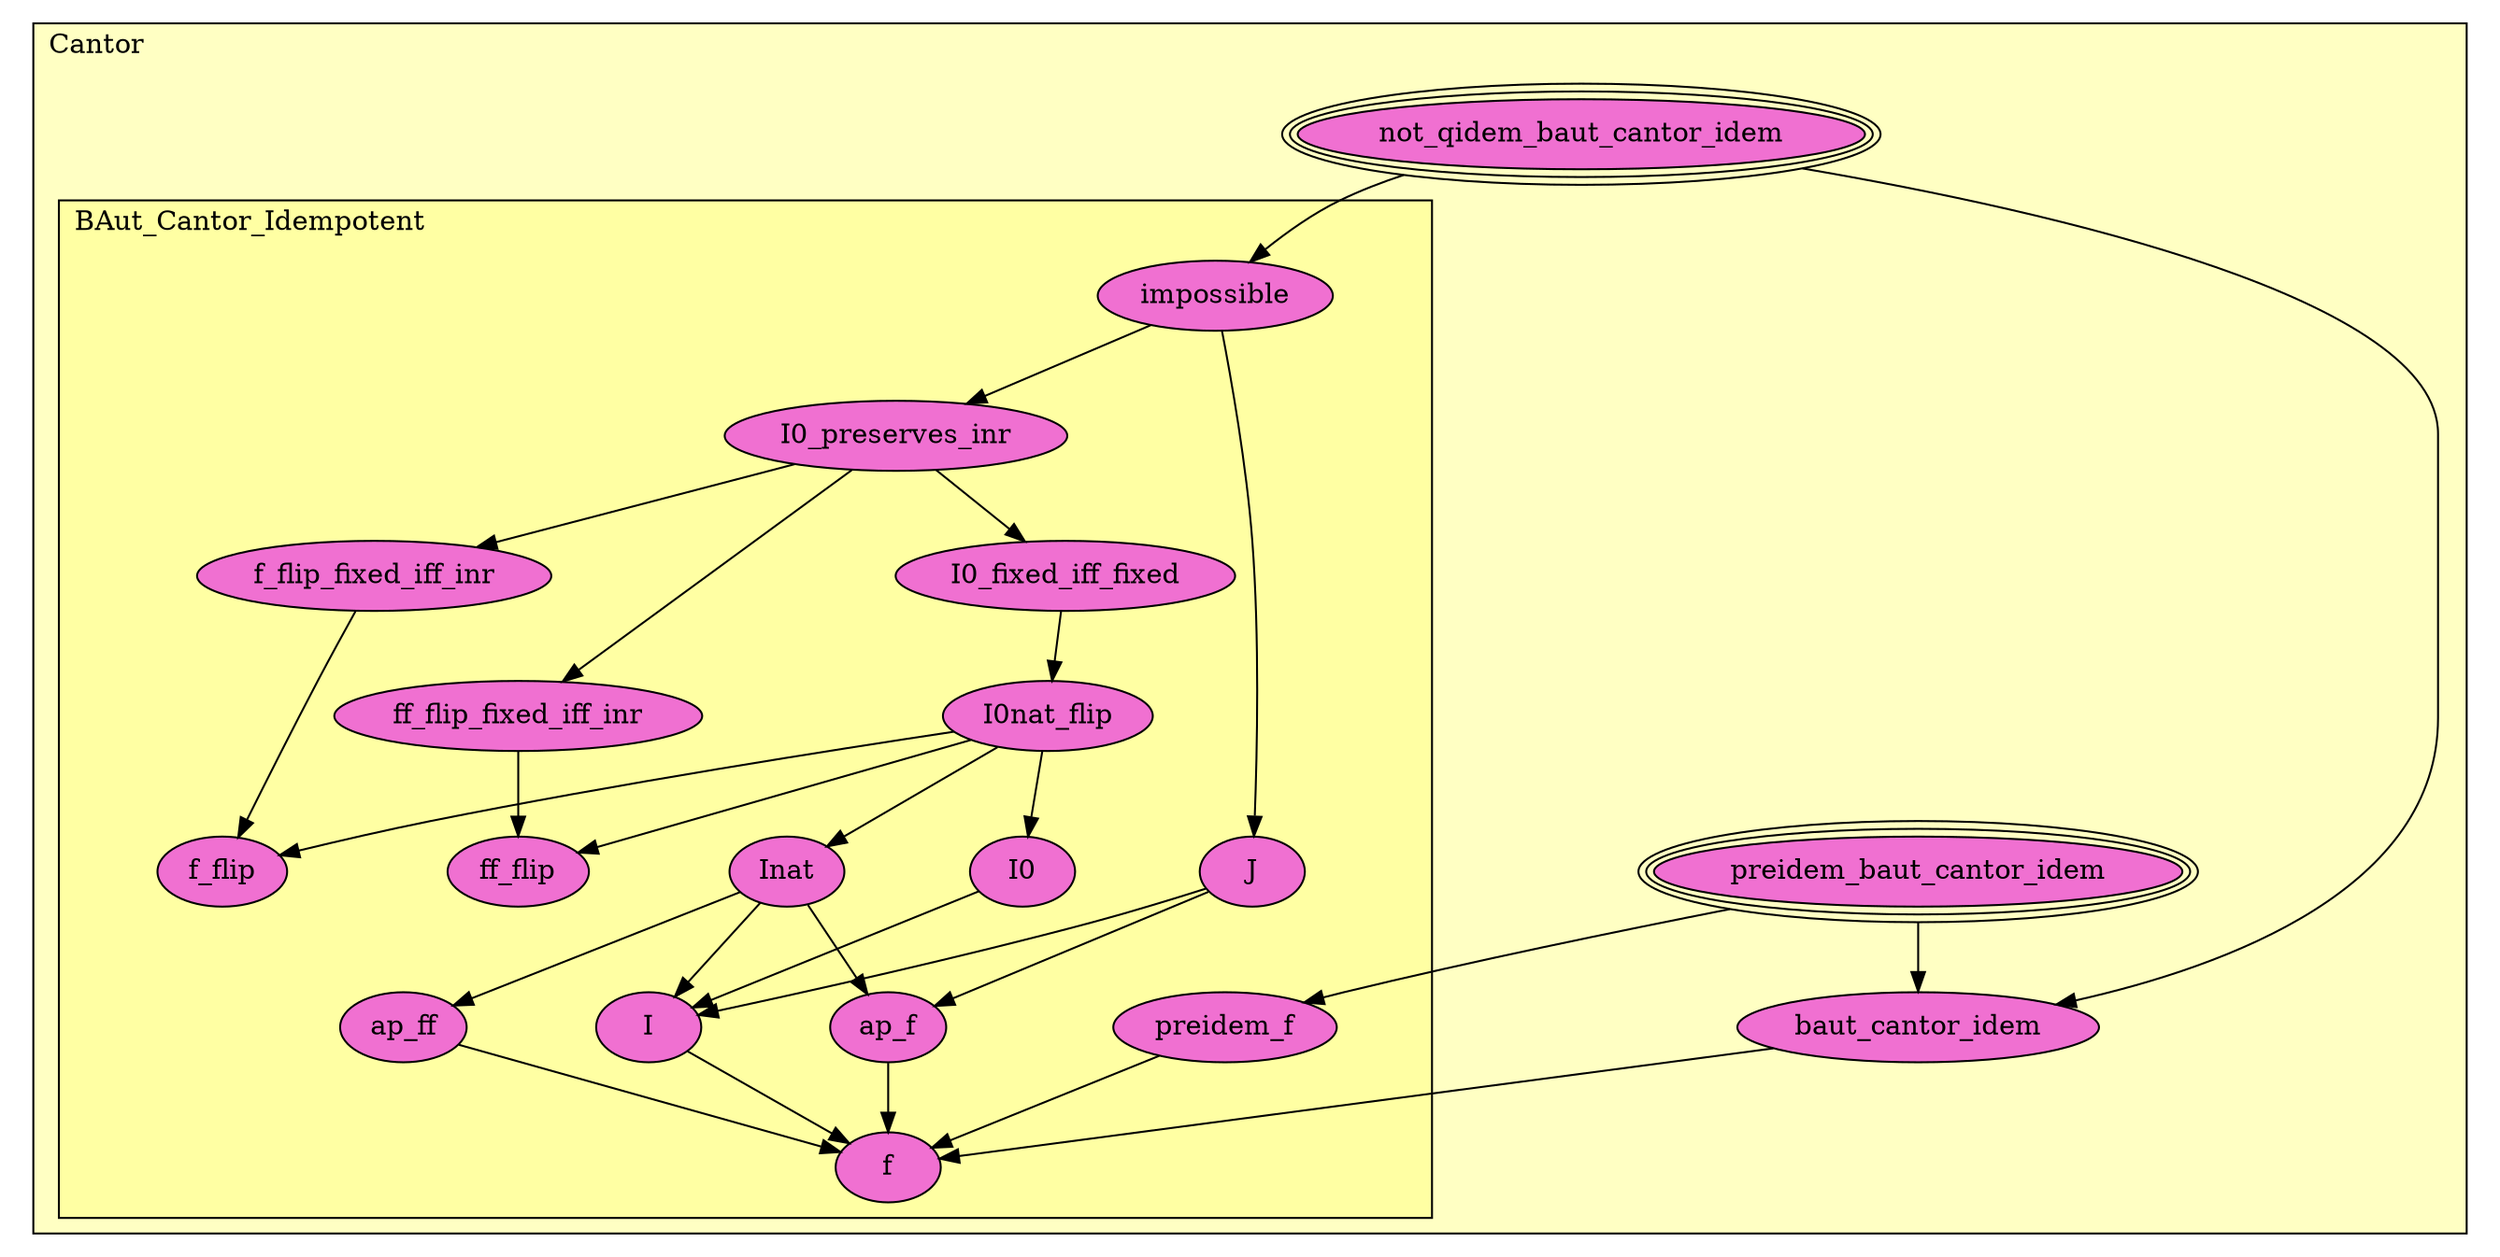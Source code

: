 digraph HoTT_Spaces_BAut_Cantor {
  graph [ratio=0.5]
  node [style=filled]
Cantor_BAut_Cantor_Idempotent_impossible [label="impossible", URL=<Cantor.html#BAut_Cantor_Idempotent.impossible>, fillcolor="#F070D1"] ;
Cantor_BAut_Cantor_Idempotent_J [label="J", URL=<Cantor.html#BAut_Cantor_Idempotent.J>, fillcolor="#F070D1"] ;
Cantor_BAut_Cantor_Idempotent_I0_preserves_inr [label="I0_preserves_inr", URL=<Cantor.html#BAut_Cantor_Idempotent.I0_preserves_inr>, fillcolor="#F070D1"] ;
Cantor_BAut_Cantor_Idempotent_I0_fixed_iff_fixed [label="I0_fixed_iff_fixed", URL=<Cantor.html#BAut_Cantor_Idempotent.I0_fixed_iff_fixed>, fillcolor="#F070D1"] ;
Cantor_BAut_Cantor_Idempotent_ff_flip_fixed_iff_inr [label="ff_flip_fixed_iff_inr", URL=<Cantor.html#BAut_Cantor_Idempotent.ff_flip_fixed_iff_inr>, fillcolor="#F070D1"] ;
Cantor_BAut_Cantor_Idempotent_f_flip_fixed_iff_inr [label="f_flip_fixed_iff_inr", URL=<Cantor.html#BAut_Cantor_Idempotent.f_flip_fixed_iff_inr>, fillcolor="#F070D1"] ;
Cantor_BAut_Cantor_Idempotent_I0nat_flip [label="I0nat_flip", URL=<Cantor.html#BAut_Cantor_Idempotent.I0nat_flip>, fillcolor="#F070D1"] ;
Cantor_BAut_Cantor_Idempotent_ff_flip [label="ff_flip", URL=<Cantor.html#BAut_Cantor_Idempotent.ff_flip>, fillcolor="#F070D1"] ;
Cantor_BAut_Cantor_Idempotent_f_flip [label="f_flip", URL=<Cantor.html#BAut_Cantor_Idempotent.f_flip>, fillcolor="#F070D1"] ;
Cantor_BAut_Cantor_Idempotent_Inat [label="Inat", URL=<Cantor.html#BAut_Cantor_Idempotent.Inat>, fillcolor="#F070D1"] ;
Cantor_BAut_Cantor_Idempotent_I0 [label="I0", URL=<Cantor.html#BAut_Cantor_Idempotent.I0>, fillcolor="#F070D1"] ;
Cantor_BAut_Cantor_Idempotent_I [label="I", URL=<Cantor.html#BAut_Cantor_Idempotent.I>, fillcolor="#F070D1"] ;
Cantor_BAut_Cantor_Idempotent_ap_ff [label="ap_ff", URL=<Cantor.html#BAut_Cantor_Idempotent.ap_ff>, fillcolor="#F070D1"] ;
Cantor_BAut_Cantor_Idempotent_ap_f [label="ap_f", URL=<Cantor.html#BAut_Cantor_Idempotent.ap_f>, fillcolor="#F070D1"] ;
Cantor_BAut_Cantor_Idempotent_preidem_f [label="preidem_f", URL=<Cantor.html#BAut_Cantor_Idempotent.preidem_f>, fillcolor="#F070D1"] ;
Cantor_BAut_Cantor_Idempotent_f [label="f", URL=<Cantor.html#BAut_Cantor_Idempotent.f>, fillcolor="#F070D1"] ;
Cantor_not_qidem_baut_cantor_idem [label="not_qidem_baut_cantor_idem", URL=<Cantor.html#not_qidem_baut_cantor_idem>, peripheries=3, fillcolor="#F070D1"] ;
Cantor_preidem_baut_cantor_idem [label="preidem_baut_cantor_idem", URL=<Cantor.html#preidem_baut_cantor_idem>, peripheries=3, fillcolor="#F070D1"] ;
Cantor_baut_cantor_idem [label="baut_cantor_idem", URL=<Cantor.html#baut_cantor_idem>, fillcolor="#F070D1"] ;
  Cantor_BAut_Cantor_Idempotent_impossible -> Cantor_BAut_Cantor_Idempotent_J [] ;
  Cantor_BAut_Cantor_Idempotent_impossible -> Cantor_BAut_Cantor_Idempotent_I0_preserves_inr [] ;
  Cantor_BAut_Cantor_Idempotent_J -> Cantor_BAut_Cantor_Idempotent_I [] ;
  Cantor_BAut_Cantor_Idempotent_J -> Cantor_BAut_Cantor_Idempotent_ap_f [] ;
  Cantor_BAut_Cantor_Idempotent_I0_preserves_inr -> Cantor_BAut_Cantor_Idempotent_I0_fixed_iff_fixed [] ;
  Cantor_BAut_Cantor_Idempotent_I0_preserves_inr -> Cantor_BAut_Cantor_Idempotent_ff_flip_fixed_iff_inr [] ;
  Cantor_BAut_Cantor_Idempotent_I0_preserves_inr -> Cantor_BAut_Cantor_Idempotent_f_flip_fixed_iff_inr [] ;
  Cantor_BAut_Cantor_Idempotent_I0_fixed_iff_fixed -> Cantor_BAut_Cantor_Idempotent_I0nat_flip [] ;
  Cantor_BAut_Cantor_Idempotent_ff_flip_fixed_iff_inr -> Cantor_BAut_Cantor_Idempotent_ff_flip [] ;
  Cantor_BAut_Cantor_Idempotent_f_flip_fixed_iff_inr -> Cantor_BAut_Cantor_Idempotent_f_flip [] ;
  Cantor_BAut_Cantor_Idempotent_I0nat_flip -> Cantor_BAut_Cantor_Idempotent_ff_flip [] ;
  Cantor_BAut_Cantor_Idempotent_I0nat_flip -> Cantor_BAut_Cantor_Idempotent_f_flip [] ;
  Cantor_BAut_Cantor_Idempotent_I0nat_flip -> Cantor_BAut_Cantor_Idempotent_Inat [] ;
  Cantor_BAut_Cantor_Idempotent_I0nat_flip -> Cantor_BAut_Cantor_Idempotent_I0 [] ;
  Cantor_BAut_Cantor_Idempotent_Inat -> Cantor_BAut_Cantor_Idempotent_I [] ;
  Cantor_BAut_Cantor_Idempotent_Inat -> Cantor_BAut_Cantor_Idempotent_ap_ff [] ;
  Cantor_BAut_Cantor_Idempotent_Inat -> Cantor_BAut_Cantor_Idempotent_ap_f [] ;
  Cantor_BAut_Cantor_Idempotent_I0 -> Cantor_BAut_Cantor_Idempotent_I [] ;
  Cantor_BAut_Cantor_Idempotent_I -> Cantor_BAut_Cantor_Idempotent_f [] ;
  Cantor_BAut_Cantor_Idempotent_ap_ff -> Cantor_BAut_Cantor_Idempotent_f [] ;
  Cantor_BAut_Cantor_Idempotent_ap_f -> Cantor_BAut_Cantor_Idempotent_f [] ;
  Cantor_BAut_Cantor_Idempotent_preidem_f -> Cantor_BAut_Cantor_Idempotent_f [] ;
  Cantor_not_qidem_baut_cantor_idem -> Cantor_BAut_Cantor_Idempotent_impossible [] ;
  Cantor_not_qidem_baut_cantor_idem -> Cantor_baut_cantor_idem [] ;
  Cantor_preidem_baut_cantor_idem -> Cantor_BAut_Cantor_Idempotent_preidem_f [] ;
  Cantor_preidem_baut_cantor_idem -> Cantor_baut_cantor_idem [] ;
  Cantor_baut_cantor_idem -> Cantor_BAut_Cantor_Idempotent_f [] ;
subgraph cluster_Cantor { label="Cantor"; fillcolor="#FFFFC3"; labeljust=l; style=filled 
subgraph cluster_Cantor_BAut_Cantor_Idempotent { label="BAut_Cantor_Idempotent"; fillcolor="#FFFFA3"; labeljust=l; style=filled 
Cantor_BAut_Cantor_Idempotent_f; Cantor_BAut_Cantor_Idempotent_preidem_f; Cantor_BAut_Cantor_Idempotent_ap_f; Cantor_BAut_Cantor_Idempotent_ap_ff; Cantor_BAut_Cantor_Idempotent_I; Cantor_BAut_Cantor_Idempotent_I0; Cantor_BAut_Cantor_Idempotent_Inat; Cantor_BAut_Cantor_Idempotent_f_flip; Cantor_BAut_Cantor_Idempotent_ff_flip; Cantor_BAut_Cantor_Idempotent_I0nat_flip; Cantor_BAut_Cantor_Idempotent_f_flip_fixed_iff_inr; Cantor_BAut_Cantor_Idempotent_ff_flip_fixed_iff_inr; Cantor_BAut_Cantor_Idempotent_I0_fixed_iff_fixed; Cantor_BAut_Cantor_Idempotent_I0_preserves_inr; Cantor_BAut_Cantor_Idempotent_J; Cantor_BAut_Cantor_Idempotent_impossible; };
Cantor_baut_cantor_idem; Cantor_preidem_baut_cantor_idem; Cantor_not_qidem_baut_cantor_idem; };
} /* END */
